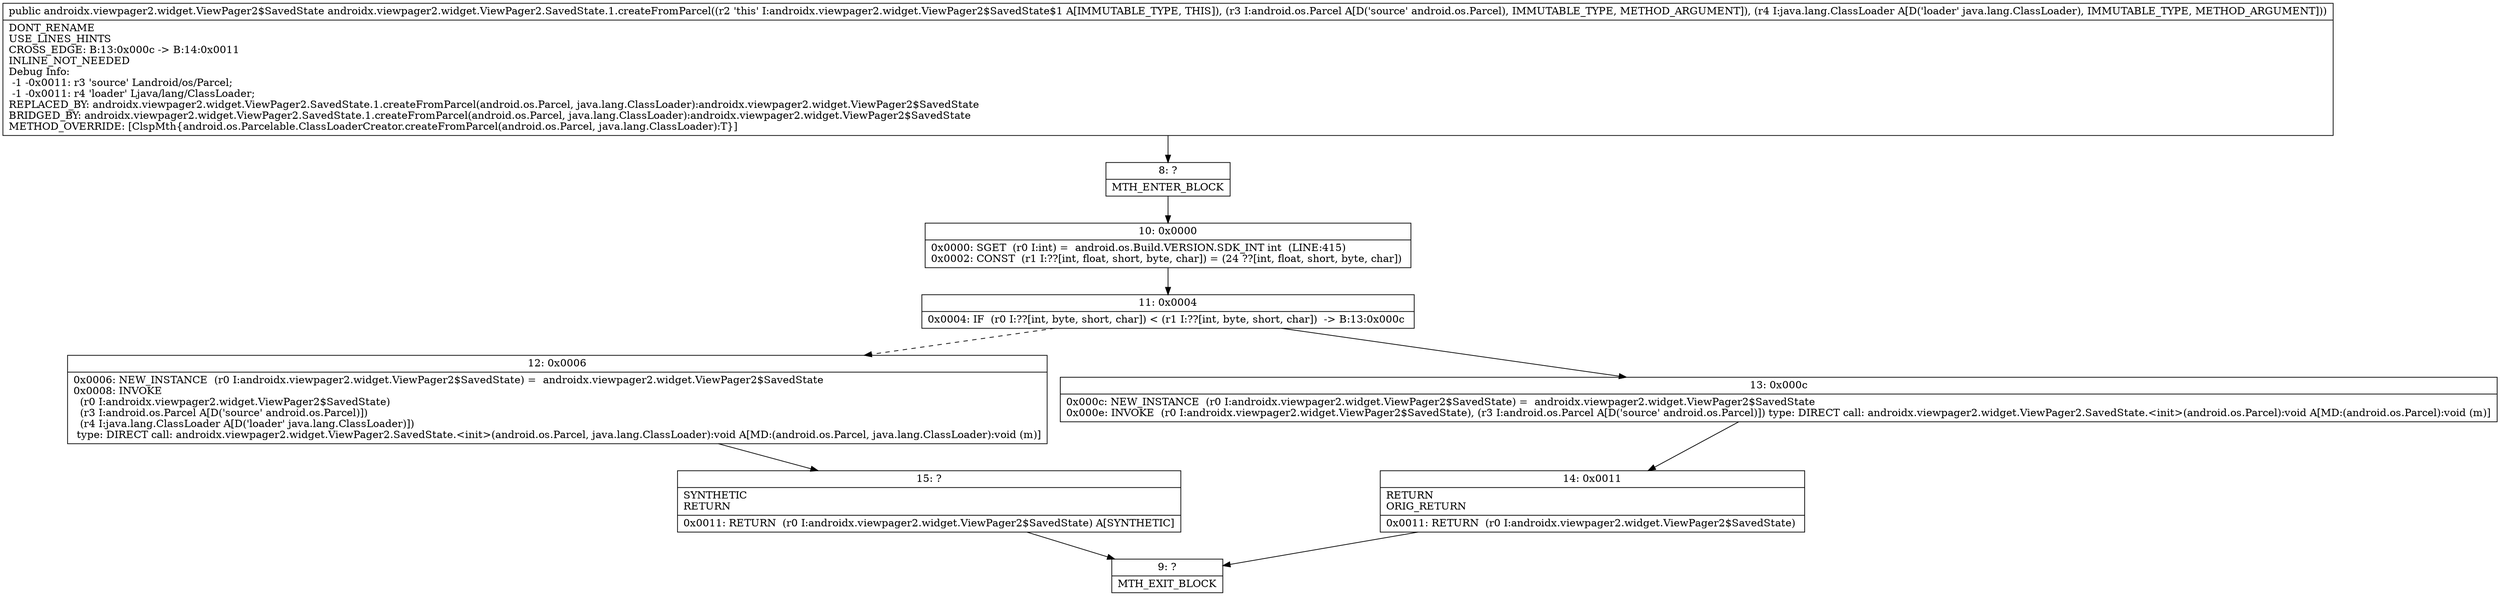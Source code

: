 digraph "CFG forandroidx.viewpager2.widget.ViewPager2.SavedState.1.createFromParcel(Landroid\/os\/Parcel;Ljava\/lang\/ClassLoader;)Landroidx\/viewpager2\/widget\/ViewPager2$SavedState;" {
Node_8 [shape=record,label="{8\:\ ?|MTH_ENTER_BLOCK\l}"];
Node_10 [shape=record,label="{10\:\ 0x0000|0x0000: SGET  (r0 I:int) =  android.os.Build.VERSION.SDK_INT int  (LINE:415)\l0x0002: CONST  (r1 I:??[int, float, short, byte, char]) = (24 ??[int, float, short, byte, char]) \l}"];
Node_11 [shape=record,label="{11\:\ 0x0004|0x0004: IF  (r0 I:??[int, byte, short, char]) \< (r1 I:??[int, byte, short, char])  \-\> B:13:0x000c \l}"];
Node_12 [shape=record,label="{12\:\ 0x0006|0x0006: NEW_INSTANCE  (r0 I:androidx.viewpager2.widget.ViewPager2$SavedState) =  androidx.viewpager2.widget.ViewPager2$SavedState \l0x0008: INVOKE  \l  (r0 I:androidx.viewpager2.widget.ViewPager2$SavedState)\l  (r3 I:android.os.Parcel A[D('source' android.os.Parcel)])\l  (r4 I:java.lang.ClassLoader A[D('loader' java.lang.ClassLoader)])\l type: DIRECT call: androidx.viewpager2.widget.ViewPager2.SavedState.\<init\>(android.os.Parcel, java.lang.ClassLoader):void A[MD:(android.os.Parcel, java.lang.ClassLoader):void (m)]\l}"];
Node_15 [shape=record,label="{15\:\ ?|SYNTHETIC\lRETURN\l|0x0011: RETURN  (r0 I:androidx.viewpager2.widget.ViewPager2$SavedState) A[SYNTHETIC]\l}"];
Node_9 [shape=record,label="{9\:\ ?|MTH_EXIT_BLOCK\l}"];
Node_13 [shape=record,label="{13\:\ 0x000c|0x000c: NEW_INSTANCE  (r0 I:androidx.viewpager2.widget.ViewPager2$SavedState) =  androidx.viewpager2.widget.ViewPager2$SavedState \l0x000e: INVOKE  (r0 I:androidx.viewpager2.widget.ViewPager2$SavedState), (r3 I:android.os.Parcel A[D('source' android.os.Parcel)]) type: DIRECT call: androidx.viewpager2.widget.ViewPager2.SavedState.\<init\>(android.os.Parcel):void A[MD:(android.os.Parcel):void (m)]\l}"];
Node_14 [shape=record,label="{14\:\ 0x0011|RETURN\lORIG_RETURN\l|0x0011: RETURN  (r0 I:androidx.viewpager2.widget.ViewPager2$SavedState) \l}"];
MethodNode[shape=record,label="{public androidx.viewpager2.widget.ViewPager2$SavedState androidx.viewpager2.widget.ViewPager2.SavedState.1.createFromParcel((r2 'this' I:androidx.viewpager2.widget.ViewPager2$SavedState$1 A[IMMUTABLE_TYPE, THIS]), (r3 I:android.os.Parcel A[D('source' android.os.Parcel), IMMUTABLE_TYPE, METHOD_ARGUMENT]), (r4 I:java.lang.ClassLoader A[D('loader' java.lang.ClassLoader), IMMUTABLE_TYPE, METHOD_ARGUMENT]))  | DONT_RENAME\lUSE_LINES_HINTS\lCROSS_EDGE: B:13:0x000c \-\> B:14:0x0011\lINLINE_NOT_NEEDED\lDebug Info:\l  \-1 \-0x0011: r3 'source' Landroid\/os\/Parcel;\l  \-1 \-0x0011: r4 'loader' Ljava\/lang\/ClassLoader;\lREPLACED_BY: androidx.viewpager2.widget.ViewPager2.SavedState.1.createFromParcel(android.os.Parcel, java.lang.ClassLoader):androidx.viewpager2.widget.ViewPager2$SavedState\lBRIDGED_BY: androidx.viewpager2.widget.ViewPager2.SavedState.1.createFromParcel(android.os.Parcel, java.lang.ClassLoader):androidx.viewpager2.widget.ViewPager2$SavedState\lMETHOD_OVERRIDE: [ClspMth\{android.os.Parcelable.ClassLoaderCreator.createFromParcel(android.os.Parcel, java.lang.ClassLoader):T\}]\l}"];
MethodNode -> Node_8;Node_8 -> Node_10;
Node_10 -> Node_11;
Node_11 -> Node_12[style=dashed];
Node_11 -> Node_13;
Node_12 -> Node_15;
Node_15 -> Node_9;
Node_13 -> Node_14;
Node_14 -> Node_9;
}

